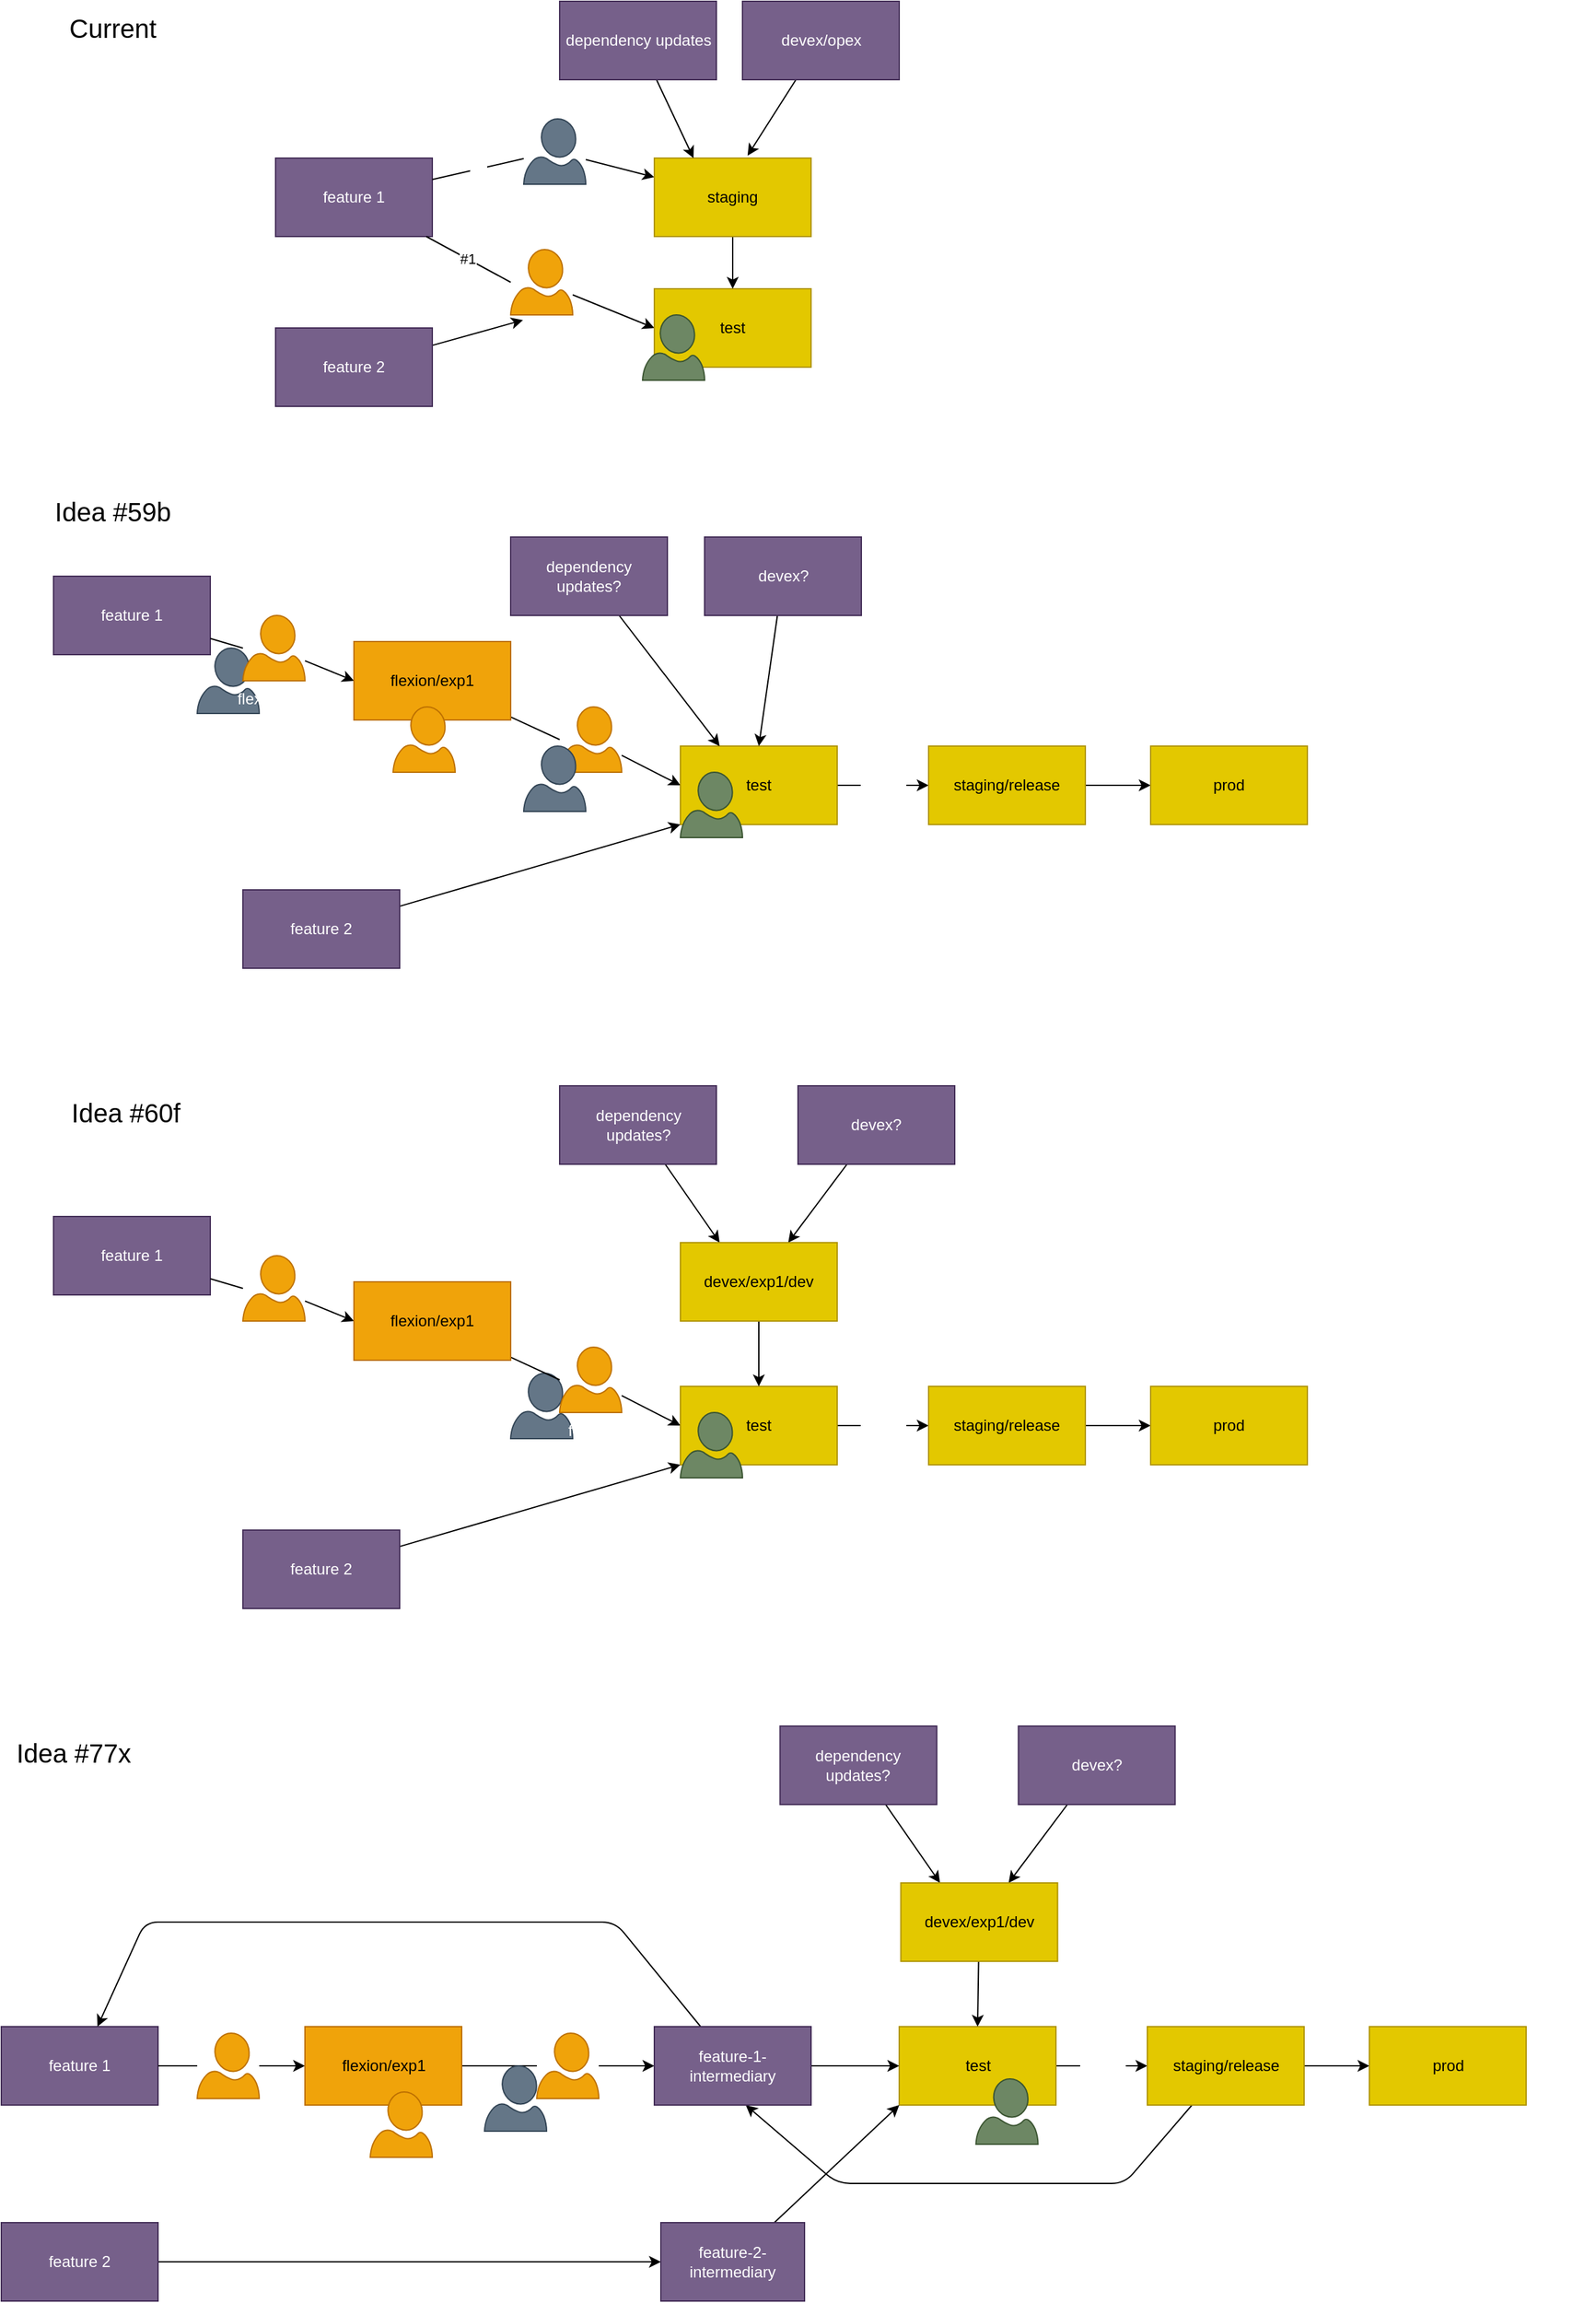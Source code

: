 <mxfile>
    <diagram id="F2tONFXF3S80tZAxkaJ6" name="Page-1">
        <mxGraphModel dx="2058" dy="584" grid="1" gridSize="10" guides="1" tooltips="1" connect="1" arrows="1" fold="1" page="1" pageScale="1" pageWidth="850" pageHeight="1100" math="0" shadow="0">
            <root>
                <mxCell id="0"/>
                <mxCell id="1" parent="0"/>
                <mxCell id="2" value="&lt;font style=&quot;font-size: 20px;&quot;&gt;Current&lt;/font&gt;" style="text;html=1;align=center;verticalAlign=middle;resizable=0;points=[];autosize=1;strokeColor=none;fillColor=none;" parent="1" vertex="1">
                    <mxGeometry x="-50" y="60" width="90" height="40" as="geometry"/>
                </mxCell>
                <mxCell id="3" value="&lt;font style=&quot;font-size: 20px;&quot;&gt;Idea #59b&lt;/font&gt;" style="text;html=1;align=center;verticalAlign=middle;resizable=0;points=[];autosize=1;strokeColor=none;fillColor=none;" parent="1" vertex="1">
                    <mxGeometry x="-60" y="430" width="110" height="40" as="geometry"/>
                </mxCell>
                <mxCell id="17" style="edgeStyle=none;html=1;entryX=0;entryY=0.5;entryDx=0;entryDy=0;startArrow=none;" parent="1" source="7" target="5" edge="1">
                    <mxGeometry relative="1" as="geometry"/>
                </mxCell>
                <mxCell id="23" style="edgeStyle=none;html=1;fontColor=#FFFFFF;startArrow=none;" parent="1" source="8" target="6" edge="1">
                    <mxGeometry relative="1" as="geometry"/>
                </mxCell>
                <mxCell id="4" value="feature 1" style="whiteSpace=wrap;html=1;fillColor=#76608a;fontColor=#ffffff;strokeColor=#432D57;" parent="1" vertex="1">
                    <mxGeometry x="120" y="180" width="120" height="60" as="geometry"/>
                </mxCell>
                <mxCell id="5" value="test" style="whiteSpace=wrap;html=1;fillColor=#e3c800;fontColor=#000000;strokeColor=#B09500;" parent="1" vertex="1">
                    <mxGeometry x="410" y="280" width="120" height="60" as="geometry"/>
                </mxCell>
                <mxCell id="37" style="edgeStyle=none;html=1;entryX=0.5;entryY=0;entryDx=0;entryDy=0;fontColor=#FFFFFF;" parent="1" source="6" target="5" edge="1">
                    <mxGeometry relative="1" as="geometry"/>
                </mxCell>
                <mxCell id="6" value="staging" style="whiteSpace=wrap;html=1;fillColor=#e3c800;fontColor=#000000;strokeColor=#B09500;" parent="1" vertex="1">
                    <mxGeometry x="410" y="180" width="120" height="60" as="geometry"/>
                </mxCell>
                <mxCell id="85" style="edgeStyle=none;html=1;entryX=0.199;entryY=1.08;entryDx=0;entryDy=0;entryPerimeter=0;fontSize=20;fontColor=#FFFFFF;" parent="1" source="10" target="7" edge="1">
                    <mxGeometry relative="1" as="geometry"/>
                </mxCell>
                <mxCell id="10" value="feature 2" style="whiteSpace=wrap;html=1;fillColor=#76608a;fontColor=#ffffff;strokeColor=#432D57;" parent="1" vertex="1">
                    <mxGeometry x="120" y="310" width="120" height="60" as="geometry"/>
                </mxCell>
                <mxCell id="19" value="tenille" style="verticalLabelPosition=bottom;html=1;verticalAlign=top;align=center;strokeColor=#3A5431;fillColor=#6d8764;shape=mxgraph.azure.user;fontColor=#ffffff;" parent="1" vertex="1">
                    <mxGeometry x="401" y="300" width="47.5" height="50" as="geometry"/>
                </mxCell>
                <mxCell id="24" value="#2" style="edgeStyle=none;html=1;fontColor=#FFFFFF;endArrow=none;" parent="1" source="4" target="8" edge="1">
                    <mxGeometry relative="1" as="geometry">
                        <mxPoint x="240" y="210" as="sourcePoint"/>
                        <mxPoint x="410" y="210" as="targetPoint"/>
                    </mxGeometry>
                </mxCell>
                <mxCell id="8" value="court eng" style="verticalLabelPosition=bottom;html=1;verticalAlign=top;align=center;strokeColor=#314354;fillColor=#647687;shape=mxgraph.azure.user;fontColor=#ffffff;" parent="1" vertex="1">
                    <mxGeometry x="310" y="150" width="47.5" height="50" as="geometry"/>
                </mxCell>
                <mxCell id="25" value="#1" style="edgeStyle=none;html=1;entryX=0;entryY=0.5;entryDx=0;entryDy=0;endArrow=none;" parent="1" source="4" target="7" edge="1">
                    <mxGeometry relative="1" as="geometry">
                        <mxPoint x="240" y="236.087" as="sourcePoint"/>
                        <mxPoint x="410" y="310" as="targetPoint"/>
                    </mxGeometry>
                </mxCell>
                <mxCell id="7" value="&lt;font color=&quot;#ffffff&quot;&gt;flexion&lt;/font&gt;" style="verticalLabelPosition=bottom;html=1;verticalAlign=top;align=center;strokeColor=#BD7000;fillColor=#f0a30a;shape=mxgraph.azure.user;fontColor=#000000;" parent="1" vertex="1">
                    <mxGeometry x="300" y="250" width="47.5" height="50" as="geometry"/>
                </mxCell>
                <mxCell id="26" style="edgeStyle=none;html=1;entryX=0;entryY=0.5;entryDx=0;entryDy=0;startArrow=none;" parent="1" source="36" target="29" edge="1">
                    <mxGeometry relative="1" as="geometry"/>
                </mxCell>
                <mxCell id="51" style="edgeStyle=none;html=1;entryX=0;entryY=0.5;entryDx=0;entryDy=0;fontColor=#FFFFFF;startArrow=none;" parent="1" source="52" target="47" edge="1">
                    <mxGeometry relative="1" as="geometry"/>
                </mxCell>
                <mxCell id="28" value="feature 1" style="whiteSpace=wrap;html=1;fillColor=#76608a;fontColor=#ffffff;strokeColor=#432D57;" parent="1" vertex="1">
                    <mxGeometry x="-50" y="500" width="120" height="60" as="geometry"/>
                </mxCell>
                <mxCell id="39" value="test&lt;br&gt;passes" style="edgeStyle=none;html=1;fontColor=#FFFFFF;" parent="1" source="29" target="38" edge="1">
                    <mxGeometry relative="1" as="geometry"/>
                </mxCell>
                <mxCell id="29" value="test" style="whiteSpace=wrap;html=1;fillColor=#e3c800;fontColor=#000000;strokeColor=#B09500;" parent="1" vertex="1">
                    <mxGeometry x="430" y="630" width="120" height="60" as="geometry"/>
                </mxCell>
                <mxCell id="40" style="edgeStyle=none;html=1;entryX=0;entryY=1;entryDx=0;entryDy=0;fontColor=#FFFFFF;" parent="1" source="31" target="29" edge="1">
                    <mxGeometry relative="1" as="geometry"/>
                </mxCell>
                <mxCell id="31" value="feature 2" style="whiteSpace=wrap;html=1;fillColor=#76608a;fontColor=#ffffff;strokeColor=#432D57;" parent="1" vertex="1">
                    <mxGeometry x="95" y="740" width="120" height="60" as="geometry"/>
                </mxCell>
                <mxCell id="32" value="tenille" style="verticalLabelPosition=bottom;html=1;verticalAlign=top;align=center;strokeColor=#3A5431;fillColor=#6d8764;shape=mxgraph.azure.user;fontColor=#ffffff;" parent="1" vertex="1">
                    <mxGeometry x="430" y="650" width="47.5" height="50" as="geometry"/>
                </mxCell>
                <mxCell id="34" value="court eng" style="verticalLabelPosition=bottom;html=1;verticalAlign=top;align=center;strokeColor=#314354;fillColor=#647687;shape=mxgraph.azure.user;fontColor=#ffffff;" parent="1" vertex="1">
                    <mxGeometry x="60" y="555" width="47.5" height="50" as="geometry"/>
                </mxCell>
                <mxCell id="35" value="" style="edgeStyle=none;html=1;entryX=0;entryY=0.5;entryDx=0;entryDy=0;endArrow=none;startArrow=none;" parent="1" source="47" target="36" edge="1">
                    <mxGeometry relative="1" as="geometry">
                        <mxPoint x="260" y="586.087" as="sourcePoint"/>
                        <mxPoint x="430" y="660" as="targetPoint"/>
                    </mxGeometry>
                </mxCell>
                <mxCell id="36" value="&lt;font color=&quot;#ffffff&quot;&gt;flexion&lt;/font&gt;" style="verticalLabelPosition=bottom;html=1;verticalAlign=top;align=center;strokeColor=#BD7000;fillColor=#f0a30a;shape=mxgraph.azure.user;fontColor=#000000;" parent="1" vertex="1">
                    <mxGeometry x="337.5" y="600" width="47.5" height="50" as="geometry"/>
                </mxCell>
                <mxCell id="46" style="edgeStyle=none;html=1;entryX=0;entryY=0.5;entryDx=0;entryDy=0;fontColor=#FFFFFF;" parent="1" source="38" target="45" edge="1">
                    <mxGeometry relative="1" as="geometry"/>
                </mxCell>
                <mxCell id="38" value="staging/release" style="whiteSpace=wrap;html=1;fillColor=#e3c800;fontColor=#000000;strokeColor=#B09500;" parent="1" vertex="1">
                    <mxGeometry x="620" y="630" width="120" height="60" as="geometry"/>
                </mxCell>
                <mxCell id="42" style="edgeStyle=none;html=1;entryX=0.5;entryY=0;entryDx=0;entryDy=0;fontColor=#FFFFFF;" parent="1" source="41" target="29" edge="1">
                    <mxGeometry relative="1" as="geometry"/>
                </mxCell>
                <mxCell id="41" value="devex?" style="whiteSpace=wrap;html=1;fillColor=#76608a;fontColor=#ffffff;strokeColor=#432D57;" parent="1" vertex="1">
                    <mxGeometry x="448.5" y="470" width="120" height="60" as="geometry"/>
                </mxCell>
                <mxCell id="44" style="edgeStyle=none;html=1;entryX=0.25;entryY=0;entryDx=0;entryDy=0;fontColor=#FFFFFF;" parent="1" source="43" target="29" edge="1">
                    <mxGeometry relative="1" as="geometry"/>
                </mxCell>
                <mxCell id="43" value="dependency updates?" style="whiteSpace=wrap;html=1;fillColor=#76608a;fontColor=#ffffff;strokeColor=#432D57;" parent="1" vertex="1">
                    <mxGeometry x="300" y="470" width="120" height="60" as="geometry"/>
                </mxCell>
                <mxCell id="45" value="prod" style="whiteSpace=wrap;html=1;fillColor=#e3c800;fontColor=#000000;strokeColor=#B09500;" parent="1" vertex="1">
                    <mxGeometry x="790" y="630" width="120" height="60" as="geometry"/>
                </mxCell>
                <mxCell id="47" value="flexion/exp1" style="whiteSpace=wrap;html=1;fillColor=#f0a30a;fontColor=#000000;strokeColor=#BD7000;" parent="1" vertex="1">
                    <mxGeometry x="180" y="550" width="120" height="60" as="geometry"/>
                </mxCell>
                <mxCell id="53" value="" style="edgeStyle=none;html=1;entryX=0;entryY=0.5;entryDx=0;entryDy=0;fontColor=#FFFFFF;endArrow=none;" parent="1" source="28" target="52" edge="1">
                    <mxGeometry relative="1" as="geometry">
                        <mxPoint x="130" y="561.818" as="sourcePoint"/>
                        <mxPoint x="180" y="580" as="targetPoint"/>
                    </mxGeometry>
                </mxCell>
                <mxCell id="52" value="&lt;font color=&quot;#ffffff&quot;&gt;flexion dev&lt;/font&gt;" style="verticalLabelPosition=bottom;html=1;verticalAlign=top;align=center;strokeColor=#BD7000;fillColor=#f0a30a;shape=mxgraph.azure.user;fontColor=#000000;" parent="1" vertex="1">
                    <mxGeometry x="95" y="530" width="47.5" height="50" as="geometry"/>
                </mxCell>
                <mxCell id="54" value="&lt;font style=&quot;font-size: 20px;&quot;&gt;Idea #60f&lt;/font&gt;" style="text;html=1;align=center;verticalAlign=middle;resizable=0;points=[];autosize=1;strokeColor=none;fillColor=none;" parent="1" vertex="1">
                    <mxGeometry x="-50" y="890" width="110" height="40" as="geometry"/>
                </mxCell>
                <mxCell id="55" style="edgeStyle=none;html=1;entryX=0;entryY=0.5;entryDx=0;entryDy=0;startArrow=none;" parent="1" source="65" target="59" edge="1">
                    <mxGeometry relative="1" as="geometry"/>
                </mxCell>
                <mxCell id="56" style="edgeStyle=none;html=1;entryX=0;entryY=0.5;entryDx=0;entryDy=0;fontColor=#FFFFFF;startArrow=none;" parent="1" source="75" target="73" edge="1">
                    <mxGeometry relative="1" as="geometry"/>
                </mxCell>
                <mxCell id="57" value="feature 1" style="whiteSpace=wrap;html=1;fillColor=#76608a;fontColor=#ffffff;strokeColor=#432D57;" parent="1" vertex="1">
                    <mxGeometry x="-50" y="990" width="120" height="60" as="geometry"/>
                </mxCell>
                <mxCell id="58" value="test&lt;br&gt;passes" style="edgeStyle=none;html=1;fontColor=#FFFFFF;" parent="1" source="59" target="67" edge="1">
                    <mxGeometry relative="1" as="geometry"/>
                </mxCell>
                <mxCell id="59" value="test" style="whiteSpace=wrap;html=1;fillColor=#e3c800;fontColor=#000000;strokeColor=#B09500;" parent="1" vertex="1">
                    <mxGeometry x="430" y="1120" width="120" height="60" as="geometry"/>
                </mxCell>
                <mxCell id="60" style="edgeStyle=none;html=1;entryX=0;entryY=1;entryDx=0;entryDy=0;fontColor=#FFFFFF;" parent="1" source="61" target="59" edge="1">
                    <mxGeometry relative="1" as="geometry"/>
                </mxCell>
                <mxCell id="61" value="feature 2" style="whiteSpace=wrap;html=1;fillColor=#76608a;fontColor=#ffffff;strokeColor=#432D57;" parent="1" vertex="1">
                    <mxGeometry x="95" y="1230" width="120" height="60" as="geometry"/>
                </mxCell>
                <mxCell id="62" value="tenille" style="verticalLabelPosition=bottom;html=1;verticalAlign=top;align=center;strokeColor=#3A5431;fillColor=#6d8764;shape=mxgraph.azure.user;fontColor=#ffffff;" parent="1" vertex="1">
                    <mxGeometry x="430" y="1140" width="47.5" height="50" as="geometry"/>
                </mxCell>
                <mxCell id="63" value="court eng" style="verticalLabelPosition=bottom;html=1;verticalAlign=top;align=center;strokeColor=#314354;fillColor=#647687;shape=mxgraph.azure.user;fontColor=#ffffff;" parent="1" vertex="1">
                    <mxGeometry x="300" y="1110" width="47.5" height="50" as="geometry"/>
                </mxCell>
                <mxCell id="64" value="" style="edgeStyle=none;html=1;entryX=0;entryY=0.5;entryDx=0;entryDy=0;endArrow=none;startArrow=none;" parent="1" source="73" target="65" edge="1">
                    <mxGeometry relative="1" as="geometry">
                        <mxPoint x="260" y="1076.087" as="sourcePoint"/>
                        <mxPoint x="430" y="1150" as="targetPoint"/>
                    </mxGeometry>
                </mxCell>
                <mxCell id="65" value="&lt;font color=&quot;#ffffff&quot;&gt;flexion&lt;/font&gt;" style="verticalLabelPosition=bottom;html=1;verticalAlign=top;align=center;strokeColor=#BD7000;fillColor=#f0a30a;shape=mxgraph.azure.user;fontColor=#000000;" parent="1" vertex="1">
                    <mxGeometry x="337.5" y="1090" width="47.5" height="50" as="geometry"/>
                </mxCell>
                <mxCell id="66" style="edgeStyle=none;html=1;entryX=0;entryY=0.5;entryDx=0;entryDy=0;fontColor=#FFFFFF;" parent="1" source="67" target="72" edge="1">
                    <mxGeometry relative="1" as="geometry"/>
                </mxCell>
                <mxCell id="67" value="staging/release" style="whiteSpace=wrap;html=1;fillColor=#e3c800;fontColor=#000000;strokeColor=#B09500;" parent="1" vertex="1">
                    <mxGeometry x="620" y="1120" width="120" height="60" as="geometry"/>
                </mxCell>
                <mxCell id="79" style="edgeStyle=none;html=1;fontColor=#FFFFFF;" parent="1" source="69" target="76" edge="1">
                    <mxGeometry relative="1" as="geometry"/>
                </mxCell>
                <mxCell id="69" value="devex?" style="whiteSpace=wrap;html=1;fillColor=#76608a;fontColor=#ffffff;strokeColor=#432D57;" parent="1" vertex="1">
                    <mxGeometry x="520" y="890" width="120" height="60" as="geometry"/>
                </mxCell>
                <mxCell id="78" style="edgeStyle=none;html=1;entryX=0.25;entryY=0;entryDx=0;entryDy=0;fontColor=#FFFFFF;" parent="1" source="71" target="76" edge="1">
                    <mxGeometry relative="1" as="geometry"/>
                </mxCell>
                <mxCell id="71" value="dependency updates?" style="whiteSpace=wrap;html=1;fillColor=#76608a;fontColor=#ffffff;strokeColor=#432D57;" parent="1" vertex="1">
                    <mxGeometry x="337.5" y="890" width="120" height="60" as="geometry"/>
                </mxCell>
                <mxCell id="72" value="prod" style="whiteSpace=wrap;html=1;fillColor=#e3c800;fontColor=#000000;strokeColor=#B09500;" parent="1" vertex="1">
                    <mxGeometry x="790" y="1120" width="120" height="60" as="geometry"/>
                </mxCell>
                <mxCell id="73" value="flexion/exp1" style="whiteSpace=wrap;html=1;fillColor=#f0a30a;fontColor=#000000;strokeColor=#BD7000;" parent="1" vertex="1">
                    <mxGeometry x="180" y="1040" width="120" height="60" as="geometry"/>
                </mxCell>
                <mxCell id="74" value="" style="edgeStyle=none;html=1;entryX=0;entryY=0.5;entryDx=0;entryDy=0;fontColor=#FFFFFF;endArrow=none;" parent="1" source="57" target="75" edge="1">
                    <mxGeometry relative="1" as="geometry">
                        <mxPoint x="130" y="1051.818" as="sourcePoint"/>
                        <mxPoint x="180" y="1070" as="targetPoint"/>
                    </mxGeometry>
                </mxCell>
                <mxCell id="75" value="&lt;font color=&quot;#ffffff&quot;&gt;flexion&lt;/font&gt;" style="verticalLabelPosition=bottom;html=1;verticalAlign=top;align=center;strokeColor=#BD7000;fillColor=#f0a30a;shape=mxgraph.azure.user;fontColor=#000000;" parent="1" vertex="1">
                    <mxGeometry x="95" y="1020" width="47.5" height="50" as="geometry"/>
                </mxCell>
                <mxCell id="80" style="edgeStyle=none;html=1;entryX=0.5;entryY=0;entryDx=0;entryDy=0;fontColor=#FFFFFF;" parent="1" source="76" target="59" edge="1">
                    <mxGeometry relative="1" as="geometry"/>
                </mxCell>
                <mxCell id="76" value="devex/exp1/dev" style="whiteSpace=wrap;html=1;fillColor=#e3c800;fontColor=#000000;strokeColor=#B09500;" parent="1" vertex="1">
                    <mxGeometry x="430" y="1010" width="120" height="60" as="geometry"/>
                </mxCell>
                <mxCell id="82" style="edgeStyle=none;html=1;entryX=0.595;entryY=-0.031;entryDx=0;entryDy=0;entryPerimeter=0;fontColor=#FFFFFF;" parent="1" source="81" target="6" edge="1">
                    <mxGeometry relative="1" as="geometry"/>
                </mxCell>
                <mxCell id="81" value="devex/opex" style="whiteSpace=wrap;html=1;fillColor=#76608a;fontColor=#ffffff;strokeColor=#432D57;" parent="1" vertex="1">
                    <mxGeometry x="477.5" y="60" width="120" height="60" as="geometry"/>
                </mxCell>
                <mxCell id="84" style="edgeStyle=none;html=1;entryX=0.25;entryY=0;entryDx=0;entryDy=0;fontColor=#FFFFFF;" parent="1" source="83" target="6" edge="1">
                    <mxGeometry relative="1" as="geometry"/>
                </mxCell>
                <mxCell id="83" value="dependency updates" style="whiteSpace=wrap;html=1;fillColor=#76608a;fontColor=#ffffff;strokeColor=#432D57;" parent="1" vertex="1">
                    <mxGeometry x="337.5" y="60" width="120" height="60" as="geometry"/>
                </mxCell>
                <mxCell id="87" value="&lt;ul&gt;&lt;li style=&quot;text-align: left;&quot;&gt;&lt;span style=&quot;background-color: initial;&quot;&gt;Does this really need the prod data set to be tested?&lt;/span&gt;&lt;/li&gt;&lt;li&gt;UX/UI Review?&lt;/li&gt;&lt;li&gt;Painpoint: Court Eng re-reviews entire PR into Test if it fails&lt;br&gt;&lt;br&gt;&lt;/li&gt;&lt;/ul&gt;" style="text;html=1;align=left;verticalAlign=middle;resizable=0;points=[];autosize=1;strokeColor=none;fillColor=none;fontSize=20;fontColor=#FFFFFF;" parent="1" vertex="1">
                    <mxGeometry x="540" y="315" width="590" height="170" as="geometry"/>
                </mxCell>
                <mxCell id="89" value="&lt;font color=&quot;#ffffff&quot;&gt;flexion ui/ux&lt;/font&gt;" style="verticalLabelPosition=bottom;html=1;verticalAlign=top;align=center;strokeColor=#BD7000;fillColor=#f0a30a;shape=mxgraph.azure.user;fontColor=#000000;" parent="1" vertex="1">
                    <mxGeometry x="210" y="600" width="47.5" height="50" as="geometry"/>
                </mxCell>
                <mxCell id="92" value="court eng" style="verticalLabelPosition=bottom;html=1;verticalAlign=top;align=center;strokeColor=#314354;fillColor=#647687;shape=mxgraph.azure.user;fontColor=#ffffff;" parent="1" vertex="1">
                    <mxGeometry x="310" y="630" width="47.5" height="50" as="geometry"/>
                </mxCell>
                <mxCell id="93" value="&lt;font style=&quot;font-size: 20px;&quot;&gt;Idea #77x&lt;/font&gt;" style="text;html=1;align=center;verticalAlign=middle;resizable=0;points=[];autosize=1;strokeColor=none;fillColor=none;" parent="1" vertex="1">
                    <mxGeometry x="-90" y="1380" width="110" height="40" as="geometry"/>
                </mxCell>
                <mxCell id="95" style="edgeStyle=none;html=1;entryX=0;entryY=0.5;entryDx=0;entryDy=0;fontColor=#FFFFFF;startArrow=none;" parent="1" source="114" target="112" edge="1">
                    <mxGeometry relative="1" as="geometry"/>
                </mxCell>
                <mxCell id="96" value="feature 1" style="whiteSpace=wrap;html=1;fillColor=#76608a;fontColor=#ffffff;strokeColor=#432D57;" parent="1" vertex="1">
                    <mxGeometry x="-90" y="1610" width="120" height="60" as="geometry"/>
                </mxCell>
                <mxCell id="97" value="test&lt;br&gt;passes" style="edgeStyle=none;html=1;fontColor=#FFFFFF;" parent="1" source="98" target="106" edge="1">
                    <mxGeometry relative="1" as="geometry"/>
                </mxCell>
                <mxCell id="98" value="test" style="whiteSpace=wrap;html=1;fillColor=#e3c800;fontColor=#000000;strokeColor=#B09500;" parent="1" vertex="1">
                    <mxGeometry x="597.5" y="1610" width="120" height="60" as="geometry"/>
                </mxCell>
                <mxCell id="101" value="tenille" style="verticalLabelPosition=bottom;html=1;verticalAlign=top;align=center;strokeColor=#3A5431;fillColor=#6d8764;shape=mxgraph.azure.user;fontColor=#ffffff;" parent="1" vertex="1">
                    <mxGeometry x="656.25" y="1650" width="47.5" height="50" as="geometry"/>
                </mxCell>
                <mxCell id="103" value="" style="edgeStyle=none;html=1;entryX=0;entryY=0.5;entryDx=0;entryDy=0;endArrow=none;startArrow=none;" parent="1" source="112" target="104" edge="1">
                    <mxGeometry relative="1" as="geometry">
                        <mxPoint x="250" y="1536.087" as="sourcePoint"/>
                        <mxPoint x="420" y="1610" as="targetPoint"/>
                    </mxGeometry>
                </mxCell>
                <mxCell id="120" style="edgeStyle=none;html=1;entryX=0;entryY=0.5;entryDx=0;entryDy=0;fontSize=20;fontColor=#FFFFFF;" parent="1" source="104" target="117" edge="1">
                    <mxGeometry relative="1" as="geometry"/>
                </mxCell>
                <mxCell id="104" value="&lt;font color=&quot;#ffffff&quot;&gt;flexion dev&lt;/font&gt;" style="verticalLabelPosition=bottom;html=1;verticalAlign=top;align=center;strokeColor=#BD7000;fillColor=#f0a30a;shape=mxgraph.azure.user;fontColor=#000000;" parent="1" vertex="1">
                    <mxGeometry x="320" y="1615" width="47.5" height="50" as="geometry"/>
                </mxCell>
                <mxCell id="105" style="edgeStyle=none;html=1;entryX=0;entryY=0.5;entryDx=0;entryDy=0;fontColor=#FFFFFF;" parent="1" source="106" target="111" edge="1">
                    <mxGeometry relative="1" as="geometry"/>
                </mxCell>
                <mxCell id="131" style="edgeStyle=none;html=1;" edge="1" parent="1" source="106">
                    <mxGeometry relative="1" as="geometry">
                        <Array as="points">
                            <mxPoint x="770" y="1730"/>
                            <mxPoint x="550" y="1730"/>
                        </Array>
                        <mxPoint x="480" y="1670" as="targetPoint"/>
                    </mxGeometry>
                </mxCell>
                <mxCell id="106" value="staging/release" style="whiteSpace=wrap;html=1;fillColor=#e3c800;fontColor=#000000;strokeColor=#B09500;" parent="1" vertex="1">
                    <mxGeometry x="787.5" y="1610" width="120" height="60" as="geometry"/>
                </mxCell>
                <mxCell id="111" value="prod" style="whiteSpace=wrap;html=1;fillColor=#e3c800;fontColor=#000000;strokeColor=#B09500;" parent="1" vertex="1">
                    <mxGeometry x="957.5" y="1610" width="120" height="60" as="geometry"/>
                </mxCell>
                <mxCell id="112" value="flexion/exp1" style="whiteSpace=wrap;html=1;fillColor=#f0a30a;fontColor=#000000;strokeColor=#BD7000;" parent="1" vertex="1">
                    <mxGeometry x="142.5" y="1610" width="120" height="60" as="geometry"/>
                </mxCell>
                <mxCell id="113" value="" style="edgeStyle=none;html=1;entryX=0;entryY=0.5;entryDx=0;entryDy=0;fontColor=#FFFFFF;endArrow=none;" parent="1" source="96" target="114" edge="1">
                    <mxGeometry relative="1" as="geometry">
                        <mxPoint x="120" y="1511.818" as="sourcePoint"/>
                        <mxPoint x="170" y="1530" as="targetPoint"/>
                    </mxGeometry>
                </mxCell>
                <mxCell id="114" value="&lt;font color=&quot;#ffffff&quot;&gt;flexion dev&lt;/font&gt;" style="verticalLabelPosition=bottom;html=1;verticalAlign=top;align=center;strokeColor=#BD7000;fillColor=#f0a30a;shape=mxgraph.azure.user;fontColor=#000000;" parent="1" vertex="1">
                    <mxGeometry x="60" y="1615" width="47.5" height="50" as="geometry"/>
                </mxCell>
                <mxCell id="115" value="&lt;font color=&quot;#ffffff&quot;&gt;flexion ui/ux&lt;/font&gt;" style="verticalLabelPosition=bottom;html=1;verticalAlign=top;align=center;strokeColor=#BD7000;fillColor=#f0a30a;shape=mxgraph.azure.user;fontColor=#000000;" parent="1" vertex="1">
                    <mxGeometry x="192.5" y="1660" width="47.5" height="50" as="geometry"/>
                </mxCell>
                <mxCell id="116" value="court eng" style="verticalLabelPosition=bottom;html=1;verticalAlign=top;align=center;strokeColor=#314354;fillColor=#647687;shape=mxgraph.azure.user;fontColor=#ffffff;" parent="1" vertex="1">
                    <mxGeometry x="280" y="1640" width="47.5" height="50" as="geometry"/>
                </mxCell>
                <mxCell id="119" style="edgeStyle=none;html=1;entryX=0;entryY=0.5;entryDx=0;entryDy=0;fontSize=20;fontColor=#FFFFFF;" parent="1" source="117" target="98" edge="1">
                    <mxGeometry relative="1" as="geometry"/>
                </mxCell>
                <mxCell id="132" style="edgeStyle=none;html=1;" edge="1" parent="1" source="117" target="96">
                    <mxGeometry relative="1" as="geometry">
                        <Array as="points">
                            <mxPoint x="380" y="1530"/>
                            <mxPoint x="20" y="1530"/>
                        </Array>
                    </mxGeometry>
                </mxCell>
                <mxCell id="117" value="feature-1-intermediary" style="whiteSpace=wrap;html=1;fillColor=#76608a;fontColor=#ffffff;strokeColor=#432D57;" parent="1" vertex="1">
                    <mxGeometry x="410" y="1610" width="120" height="60" as="geometry"/>
                </mxCell>
                <mxCell id="124" style="edgeStyle=none;html=1;fontColor=#FFFFFF;" parent="1" source="125" target="128" edge="1">
                    <mxGeometry relative="1" as="geometry"/>
                </mxCell>
                <mxCell id="125" value="devex?" style="whiteSpace=wrap;html=1;fillColor=#76608a;fontColor=#ffffff;strokeColor=#432D57;" parent="1" vertex="1">
                    <mxGeometry x="688.75" y="1380" width="120" height="60" as="geometry"/>
                </mxCell>
                <mxCell id="126" style="edgeStyle=none;html=1;entryX=0.25;entryY=0;entryDx=0;entryDy=0;fontColor=#FFFFFF;" parent="1" source="127" target="128" edge="1">
                    <mxGeometry relative="1" as="geometry"/>
                </mxCell>
                <mxCell id="127" value="dependency updates?" style="whiteSpace=wrap;html=1;fillColor=#76608a;fontColor=#ffffff;strokeColor=#432D57;" parent="1" vertex="1">
                    <mxGeometry x="506.25" y="1380" width="120" height="60" as="geometry"/>
                </mxCell>
                <mxCell id="129" style="edgeStyle=none;html=1;entryX=0.5;entryY=0;entryDx=0;entryDy=0;fontSize=20;fontColor=#FFFFFF;" parent="1" source="128" target="98" edge="1">
                    <mxGeometry relative="1" as="geometry"/>
                </mxCell>
                <mxCell id="128" value="devex/exp1/dev" style="whiteSpace=wrap;html=1;fillColor=#e3c800;fontColor=#000000;strokeColor=#B09500;" parent="1" vertex="1">
                    <mxGeometry x="598.75" y="1500" width="120" height="60" as="geometry"/>
                </mxCell>
                <mxCell id="135" style="edgeStyle=none;html=1;entryX=0;entryY=0.5;entryDx=0;entryDy=0;" edge="1" parent="1" source="133" target="134">
                    <mxGeometry relative="1" as="geometry"/>
                </mxCell>
                <mxCell id="133" value="feature 2" style="whiteSpace=wrap;html=1;fillColor=#76608a;fontColor=#ffffff;strokeColor=#432D57;" vertex="1" parent="1">
                    <mxGeometry x="-90" y="1760" width="120" height="60" as="geometry"/>
                </mxCell>
                <mxCell id="136" style="edgeStyle=none;html=1;entryX=0;entryY=1;entryDx=0;entryDy=0;" edge="1" parent="1" source="134" target="98">
                    <mxGeometry relative="1" as="geometry"/>
                </mxCell>
                <mxCell id="134" value="feature-2-intermediary" style="whiteSpace=wrap;html=1;fillColor=#76608a;fontColor=#ffffff;strokeColor=#432D57;" vertex="1" parent="1">
                    <mxGeometry x="415" y="1760" width="110" height="60" as="geometry"/>
                </mxCell>
            </root>
        </mxGraphModel>
    </diagram>
</mxfile>
